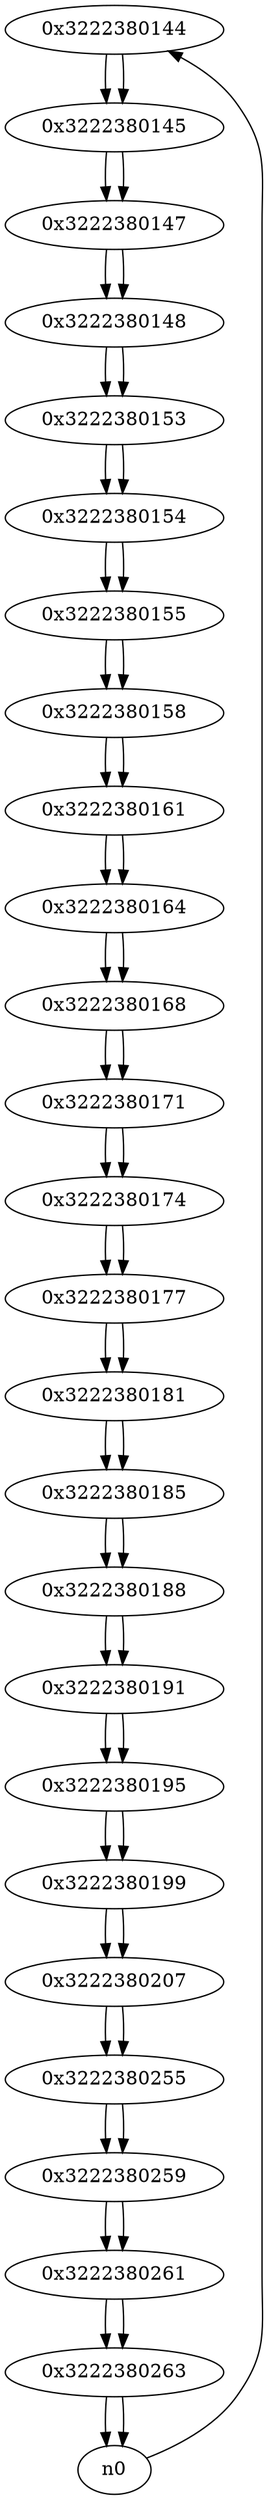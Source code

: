 digraph G{
/* nodes */
  n1 [label="0x3222380144"]
  n2 [label="0x3222380145"]
  n3 [label="0x3222380147"]
  n4 [label="0x3222380148"]
  n5 [label="0x3222380153"]
  n6 [label="0x3222380154"]
  n7 [label="0x3222380155"]
  n8 [label="0x3222380158"]
  n9 [label="0x3222380161"]
  n10 [label="0x3222380164"]
  n11 [label="0x3222380168"]
  n12 [label="0x3222380171"]
  n13 [label="0x3222380174"]
  n14 [label="0x3222380177"]
  n15 [label="0x3222380181"]
  n16 [label="0x3222380185"]
  n17 [label="0x3222380188"]
  n18 [label="0x3222380191"]
  n19 [label="0x3222380195"]
  n20 [label="0x3222380199"]
  n21 [label="0x3222380207"]
  n22 [label="0x3222380255"]
  n23 [label="0x3222380259"]
  n24 [label="0x3222380261"]
  n25 [label="0x3222380263"]
/* edges */
n1 -> n2;
n0 -> n1;
n2 -> n3;
n1 -> n2;
n3 -> n4;
n2 -> n3;
n4 -> n5;
n3 -> n4;
n5 -> n6;
n4 -> n5;
n6 -> n7;
n5 -> n6;
n7 -> n8;
n6 -> n7;
n8 -> n9;
n7 -> n8;
n9 -> n10;
n8 -> n9;
n10 -> n11;
n9 -> n10;
n11 -> n12;
n10 -> n11;
n12 -> n13;
n11 -> n12;
n13 -> n14;
n12 -> n13;
n14 -> n15;
n13 -> n14;
n15 -> n16;
n14 -> n15;
n16 -> n17;
n15 -> n16;
n17 -> n18;
n16 -> n17;
n18 -> n19;
n17 -> n18;
n19 -> n20;
n18 -> n19;
n20 -> n21;
n19 -> n20;
n21 -> n22;
n20 -> n21;
n22 -> n23;
n21 -> n22;
n23 -> n24;
n22 -> n23;
n24 -> n25;
n23 -> n24;
n25 -> n0;
n25 -> n0;
n24 -> n25;
}
